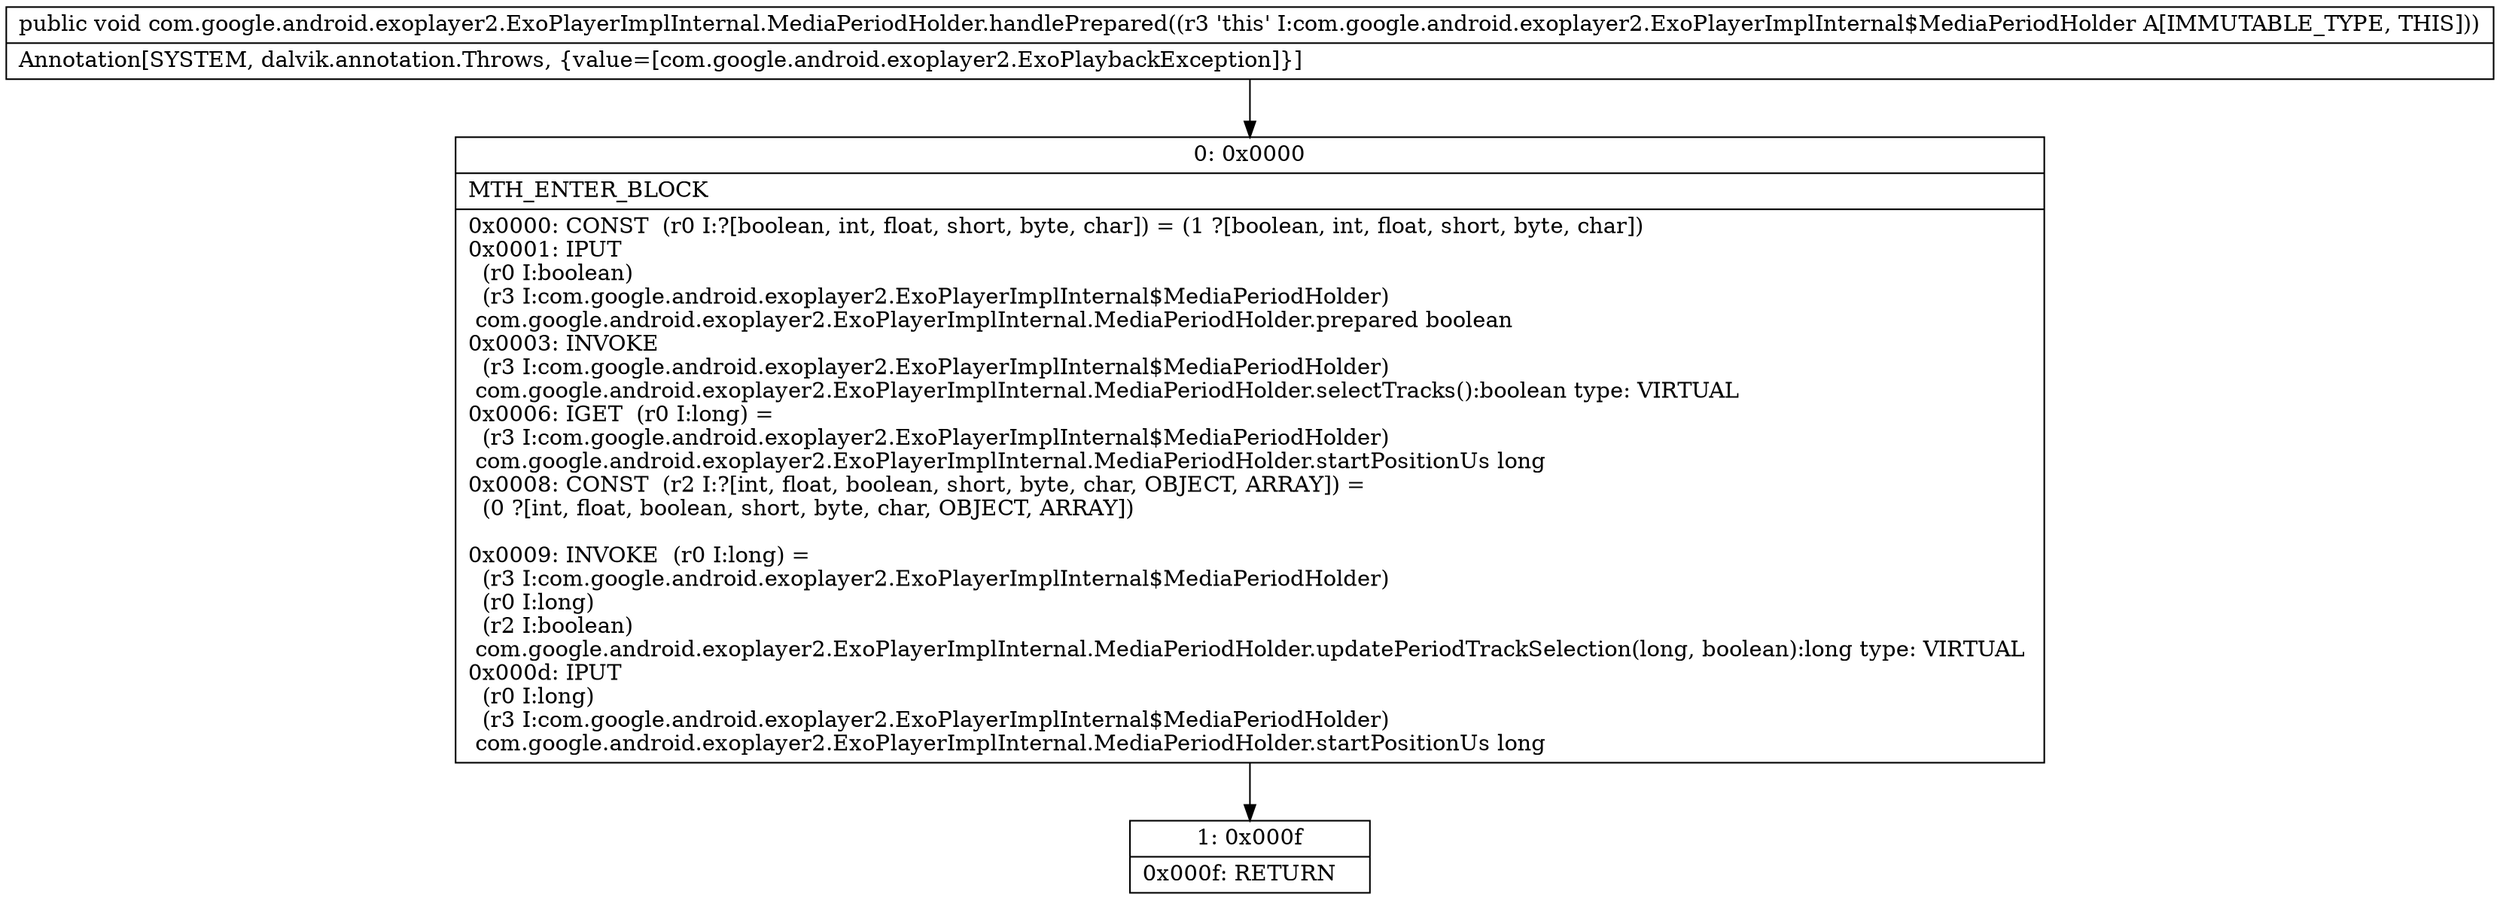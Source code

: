 digraph "CFG forcom.google.android.exoplayer2.ExoPlayerImplInternal.MediaPeriodHolder.handlePrepared()V" {
Node_0 [shape=record,label="{0\:\ 0x0000|MTH_ENTER_BLOCK\l|0x0000: CONST  (r0 I:?[boolean, int, float, short, byte, char]) = (1 ?[boolean, int, float, short, byte, char]) \l0x0001: IPUT  \l  (r0 I:boolean)\l  (r3 I:com.google.android.exoplayer2.ExoPlayerImplInternal$MediaPeriodHolder)\l com.google.android.exoplayer2.ExoPlayerImplInternal.MediaPeriodHolder.prepared boolean \l0x0003: INVOKE  \l  (r3 I:com.google.android.exoplayer2.ExoPlayerImplInternal$MediaPeriodHolder)\l com.google.android.exoplayer2.ExoPlayerImplInternal.MediaPeriodHolder.selectTracks():boolean type: VIRTUAL \l0x0006: IGET  (r0 I:long) = \l  (r3 I:com.google.android.exoplayer2.ExoPlayerImplInternal$MediaPeriodHolder)\l com.google.android.exoplayer2.ExoPlayerImplInternal.MediaPeriodHolder.startPositionUs long \l0x0008: CONST  (r2 I:?[int, float, boolean, short, byte, char, OBJECT, ARRAY]) = \l  (0 ?[int, float, boolean, short, byte, char, OBJECT, ARRAY])\l \l0x0009: INVOKE  (r0 I:long) = \l  (r3 I:com.google.android.exoplayer2.ExoPlayerImplInternal$MediaPeriodHolder)\l  (r0 I:long)\l  (r2 I:boolean)\l com.google.android.exoplayer2.ExoPlayerImplInternal.MediaPeriodHolder.updatePeriodTrackSelection(long, boolean):long type: VIRTUAL \l0x000d: IPUT  \l  (r0 I:long)\l  (r3 I:com.google.android.exoplayer2.ExoPlayerImplInternal$MediaPeriodHolder)\l com.google.android.exoplayer2.ExoPlayerImplInternal.MediaPeriodHolder.startPositionUs long \l}"];
Node_1 [shape=record,label="{1\:\ 0x000f|0x000f: RETURN   \l}"];
MethodNode[shape=record,label="{public void com.google.android.exoplayer2.ExoPlayerImplInternal.MediaPeriodHolder.handlePrepared((r3 'this' I:com.google.android.exoplayer2.ExoPlayerImplInternal$MediaPeriodHolder A[IMMUTABLE_TYPE, THIS]))  | Annotation[SYSTEM, dalvik.annotation.Throws, \{value=[com.google.android.exoplayer2.ExoPlaybackException]\}]\l}"];
MethodNode -> Node_0;
Node_0 -> Node_1;
}

